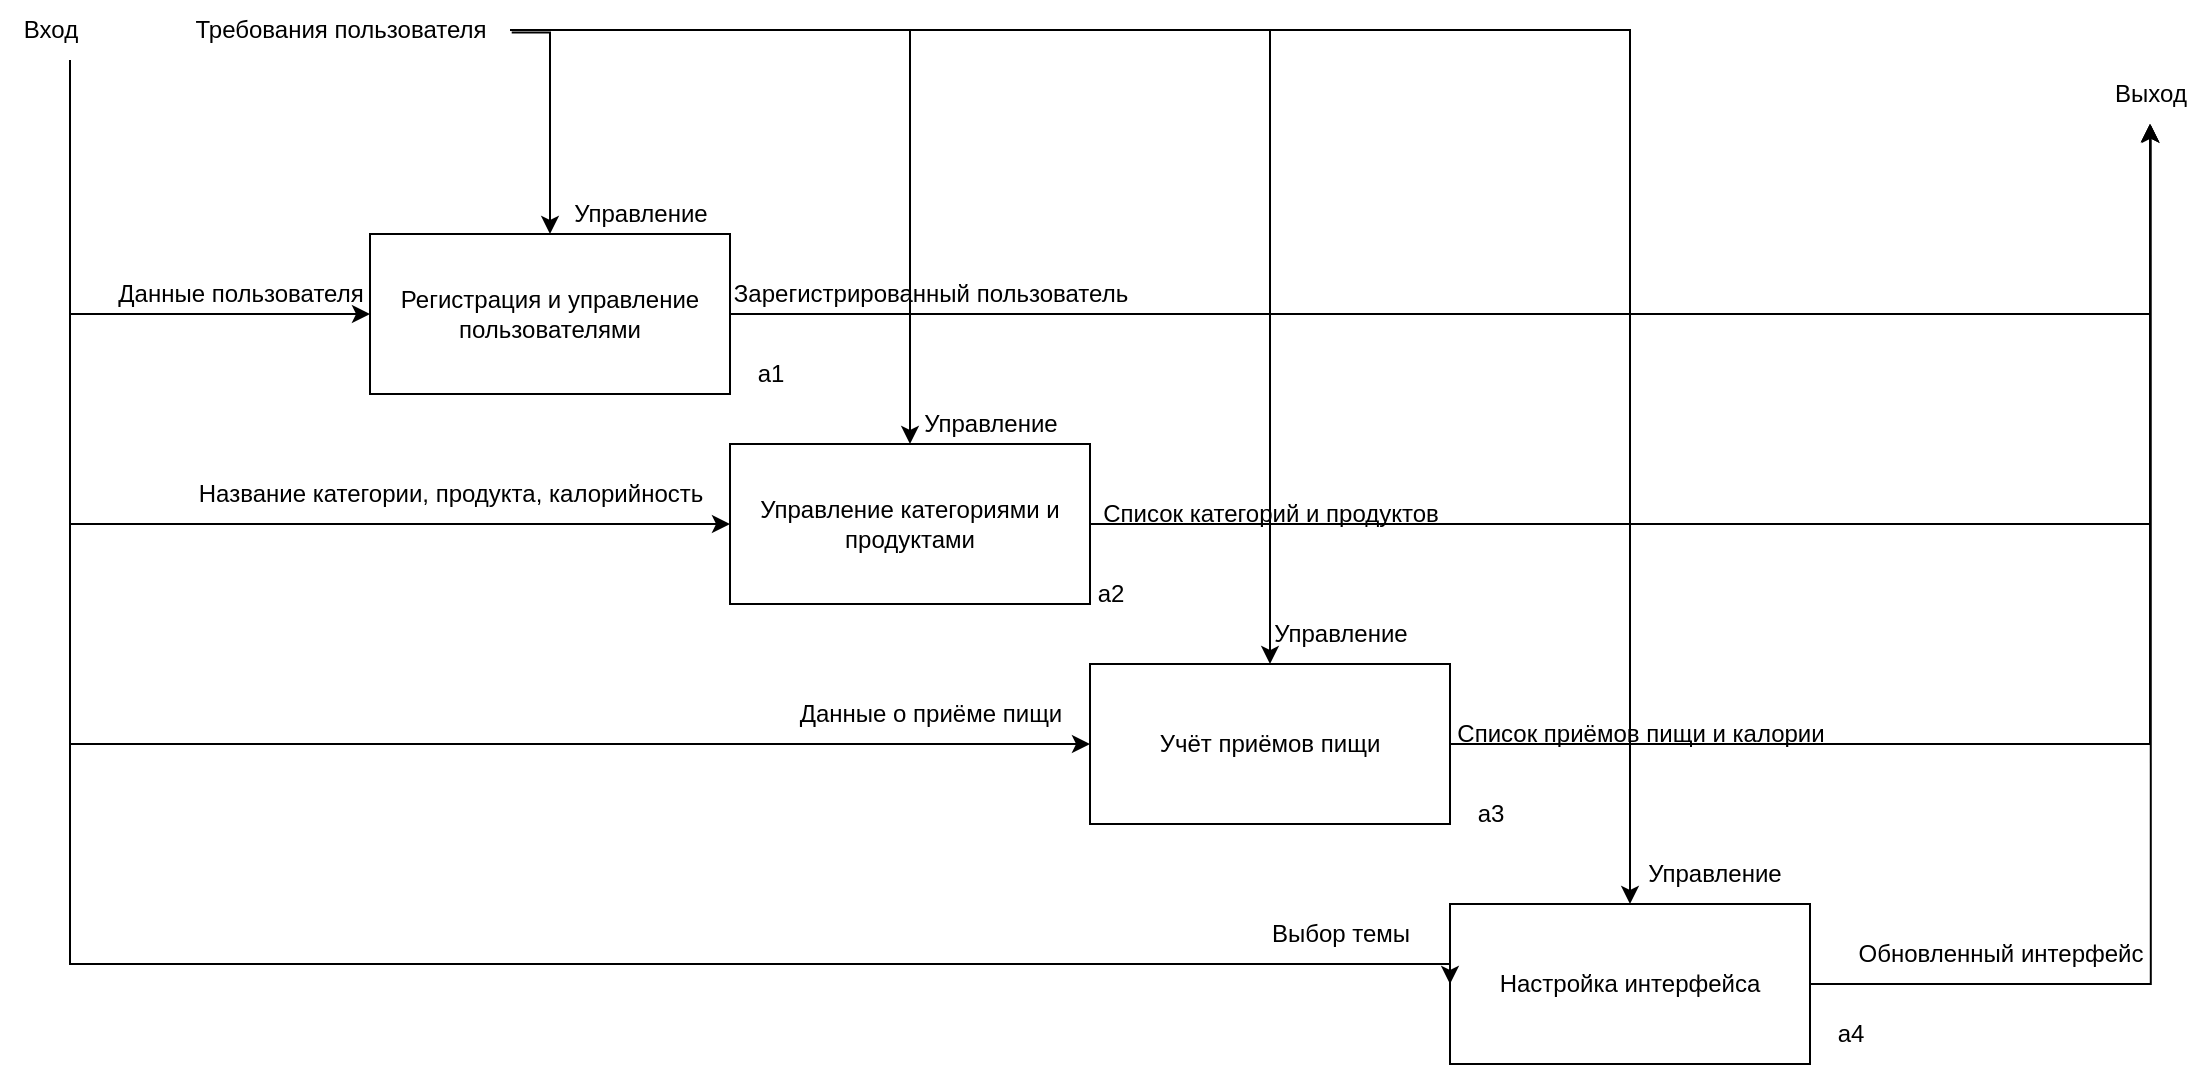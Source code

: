 <mxfile version="26.2.13">
  <diagram name="Страница — 1" id="HwZWDkER5OMhigIgq4cj">
    <mxGraphModel dx="829" dy="939" grid="1" gridSize="10" guides="1" tooltips="1" connect="1" arrows="1" fold="1" page="1" pageScale="1" pageWidth="827" pageHeight="1169" math="0" shadow="0">
      <root>
        <mxCell id="0" />
        <mxCell id="1" parent="0" />
        <mxCell id="mSu9gKpBDarXuBb3gV48-35" style="edgeStyle=orthogonalEdgeStyle;rounded=0;orthogonalLoop=1;jettySize=auto;html=1;exitX=1;exitY=0.5;exitDx=0;exitDy=0;" edge="1" parent="1" source="mSu9gKpBDarXuBb3gV48-1" target="mSu9gKpBDarXuBb3gV48-31">
          <mxGeometry relative="1" as="geometry" />
        </mxCell>
        <mxCell id="mSu9gKpBDarXuBb3gV48-1" value="&lt;div&gt;Регистрация и управление пользователями&lt;/div&gt;" style="rounded=0;whiteSpace=wrap;html=1;" vertex="1" parent="1">
          <mxGeometry x="200" y="135" width="180" height="80" as="geometry" />
        </mxCell>
        <mxCell id="mSu9gKpBDarXuBb3gV48-33" style="edgeStyle=orthogonalEdgeStyle;rounded=0;orthogonalLoop=1;jettySize=auto;html=1;exitX=1;exitY=0.5;exitDx=0;exitDy=0;" edge="1" parent="1" source="mSu9gKpBDarXuBb3gV48-2" target="mSu9gKpBDarXuBb3gV48-31">
          <mxGeometry relative="1" as="geometry" />
        </mxCell>
        <mxCell id="mSu9gKpBDarXuBb3gV48-2" value="&lt;div&gt;Учёт приёмов пищи&lt;/div&gt;" style="rounded=0;whiteSpace=wrap;html=1;" vertex="1" parent="1">
          <mxGeometry x="560" y="350" width="180" height="80" as="geometry" />
        </mxCell>
        <mxCell id="mSu9gKpBDarXuBb3gV48-34" style="edgeStyle=orthogonalEdgeStyle;rounded=0;orthogonalLoop=1;jettySize=auto;html=1;exitX=1;exitY=0.5;exitDx=0;exitDy=0;" edge="1" parent="1" source="mSu9gKpBDarXuBb3gV48-3" target="mSu9gKpBDarXuBb3gV48-31">
          <mxGeometry relative="1" as="geometry" />
        </mxCell>
        <mxCell id="mSu9gKpBDarXuBb3gV48-3" value="&lt;div&gt;Управление категориями и продуктами&lt;/div&gt;" style="rounded=0;whiteSpace=wrap;html=1;" vertex="1" parent="1">
          <mxGeometry x="380" y="240" width="180" height="80" as="geometry" />
        </mxCell>
        <mxCell id="mSu9gKpBDarXuBb3gV48-4" value="&lt;div&gt;Настройка интерфейса&lt;/div&gt;" style="rounded=0;whiteSpace=wrap;html=1;" vertex="1" parent="1">
          <mxGeometry x="740" y="470" width="180" height="80" as="geometry" />
        </mxCell>
        <mxCell id="mSu9gKpBDarXuBb3gV48-5" value="а1" style="text;html=1;align=center;verticalAlign=middle;resizable=0;points=[];autosize=1;strokeColor=none;fillColor=none;" vertex="1" parent="1">
          <mxGeometry x="380" y="190" width="40" height="30" as="geometry" />
        </mxCell>
        <mxCell id="mSu9gKpBDarXuBb3gV48-6" value="а2" style="text;html=1;align=center;verticalAlign=middle;resizable=0;points=[];autosize=1;strokeColor=none;fillColor=none;" vertex="1" parent="1">
          <mxGeometry x="550" y="300" width="40" height="30" as="geometry" />
        </mxCell>
        <mxCell id="mSu9gKpBDarXuBb3gV48-7" value="а3" style="text;html=1;align=center;verticalAlign=middle;resizable=0;points=[];autosize=1;strokeColor=none;fillColor=none;" vertex="1" parent="1">
          <mxGeometry x="740" y="410" width="40" height="30" as="geometry" />
        </mxCell>
        <mxCell id="mSu9gKpBDarXuBb3gV48-8" value="а4" style="text;html=1;align=center;verticalAlign=middle;resizable=0;points=[];autosize=1;strokeColor=none;fillColor=none;" vertex="1" parent="1">
          <mxGeometry x="920" y="520" width="40" height="30" as="geometry" />
        </mxCell>
        <mxCell id="mSu9gKpBDarXuBb3gV48-11" value="Данные пользователя" style="text;html=1;align=center;verticalAlign=middle;resizable=0;points=[];autosize=1;strokeColor=none;fillColor=none;" vertex="1" parent="1">
          <mxGeometry x="60" y="150" width="150" height="30" as="geometry" />
        </mxCell>
        <mxCell id="mSu9gKpBDarXuBb3gV48-13" value="Название категории, продукта, калорийность" style="text;html=1;align=center;verticalAlign=middle;resizable=0;points=[];autosize=1;strokeColor=none;fillColor=none;" vertex="1" parent="1">
          <mxGeometry x="100" y="250" width="280" height="30" as="geometry" />
        </mxCell>
        <mxCell id="mSu9gKpBDarXuBb3gV48-17" value="Данные о приёме пищи" style="text;html=1;align=center;verticalAlign=middle;resizable=0;points=[];autosize=1;strokeColor=none;fillColor=none;" vertex="1" parent="1">
          <mxGeometry x="405" y="360" width="150" height="30" as="geometry" />
        </mxCell>
        <mxCell id="mSu9gKpBDarXuBb3gV48-19" value="Выбор темы" style="text;html=1;align=center;verticalAlign=middle;resizable=0;points=[];autosize=1;strokeColor=none;fillColor=none;" vertex="1" parent="1">
          <mxGeometry x="640" y="470" width="90" height="30" as="geometry" />
        </mxCell>
        <mxCell id="mSu9gKpBDarXuBb3gV48-22" value="&lt;div&gt;Зарегистрированный пользователь&lt;/div&gt;" style="text;html=1;align=center;verticalAlign=middle;resizable=0;points=[];autosize=1;strokeColor=none;fillColor=none;" vertex="1" parent="1">
          <mxGeometry x="370" y="150" width="220" height="30" as="geometry" />
        </mxCell>
        <mxCell id="mSu9gKpBDarXuBb3gV48-24" value="&lt;div&gt;Список категорий и продуктов&lt;/div&gt;" style="text;html=1;align=center;verticalAlign=middle;resizable=0;points=[];autosize=1;strokeColor=none;fillColor=none;" vertex="1" parent="1">
          <mxGeometry x="555" y="260" width="190" height="30" as="geometry" />
        </mxCell>
        <mxCell id="mSu9gKpBDarXuBb3gV48-26" value="&lt;div&gt;Список приёмов пищи и калории&lt;/div&gt;" style="text;html=1;align=center;verticalAlign=middle;resizable=0;points=[];autosize=1;strokeColor=none;fillColor=none;" vertex="1" parent="1">
          <mxGeometry x="730" y="370" width="210" height="30" as="geometry" />
        </mxCell>
        <mxCell id="mSu9gKpBDarXuBb3gV48-30" value="Обновленный интерфейс" style="text;html=1;align=center;verticalAlign=middle;resizable=0;points=[];autosize=1;strokeColor=none;fillColor=none;" vertex="1" parent="1">
          <mxGeometry x="930" y="480" width="170" height="30" as="geometry" />
        </mxCell>
        <mxCell id="mSu9gKpBDarXuBb3gV48-31" value="Выход" style="text;html=1;align=center;verticalAlign=middle;resizable=0;points=[];autosize=1;strokeColor=none;fillColor=none;" vertex="1" parent="1">
          <mxGeometry x="1060" y="50" width="60" height="30" as="geometry" />
        </mxCell>
        <mxCell id="mSu9gKpBDarXuBb3gV48-32" style="edgeStyle=orthogonalEdgeStyle;rounded=0;orthogonalLoop=1;jettySize=auto;html=1;exitX=1;exitY=0.5;exitDx=0;exitDy=0;entryX=0.506;entryY=1.011;entryDx=0;entryDy=0;entryPerimeter=0;" edge="1" parent="1" source="mSu9gKpBDarXuBb3gV48-4" target="mSu9gKpBDarXuBb3gV48-31">
          <mxGeometry relative="1" as="geometry" />
        </mxCell>
        <mxCell id="mSu9gKpBDarXuBb3gV48-37" style="edgeStyle=orthogonalEdgeStyle;rounded=0;orthogonalLoop=1;jettySize=auto;html=1;entryX=0;entryY=0.5;entryDx=0;entryDy=0;" edge="1" parent="1" source="mSu9gKpBDarXuBb3gV48-36" target="mSu9gKpBDarXuBb3gV48-1">
          <mxGeometry relative="1" as="geometry">
            <Array as="points">
              <mxPoint x="50" y="175" />
            </Array>
          </mxGeometry>
        </mxCell>
        <mxCell id="mSu9gKpBDarXuBb3gV48-39" style="edgeStyle=orthogonalEdgeStyle;rounded=0;orthogonalLoop=1;jettySize=auto;html=1;entryX=0;entryY=0.5;entryDx=0;entryDy=0;" edge="1" parent="1" source="mSu9gKpBDarXuBb3gV48-36" target="mSu9gKpBDarXuBb3gV48-3">
          <mxGeometry relative="1" as="geometry">
            <Array as="points">
              <mxPoint x="50" y="280" />
            </Array>
          </mxGeometry>
        </mxCell>
        <mxCell id="mSu9gKpBDarXuBb3gV48-42" style="edgeStyle=orthogonalEdgeStyle;rounded=0;orthogonalLoop=1;jettySize=auto;html=1;entryX=0;entryY=0.5;entryDx=0;entryDy=0;" edge="1" parent="1" source="mSu9gKpBDarXuBb3gV48-36" target="mSu9gKpBDarXuBb3gV48-2">
          <mxGeometry relative="1" as="geometry">
            <Array as="points">
              <mxPoint x="50" y="390" />
            </Array>
          </mxGeometry>
        </mxCell>
        <mxCell id="mSu9gKpBDarXuBb3gV48-43" style="edgeStyle=orthogonalEdgeStyle;rounded=0;orthogonalLoop=1;jettySize=auto;html=1;entryX=0;entryY=0.5;entryDx=0;entryDy=0;" edge="1" parent="1" source="mSu9gKpBDarXuBb3gV48-36" target="mSu9gKpBDarXuBb3gV48-4">
          <mxGeometry relative="1" as="geometry">
            <Array as="points">
              <mxPoint x="50" y="500" />
            </Array>
          </mxGeometry>
        </mxCell>
        <mxCell id="mSu9gKpBDarXuBb3gV48-36" value="Вход" style="text;html=1;align=center;verticalAlign=middle;resizable=0;points=[];autosize=1;strokeColor=none;fillColor=none;" vertex="1" parent="1">
          <mxGeometry x="15" y="18" width="50" height="30" as="geometry" />
        </mxCell>
        <mxCell id="mSu9gKpBDarXuBb3gV48-46" style="edgeStyle=orthogonalEdgeStyle;rounded=0;orthogonalLoop=1;jettySize=auto;html=1;entryX=0.5;entryY=0;entryDx=0;entryDy=0;exitX=1.005;exitY=0.543;exitDx=0;exitDy=0;exitPerimeter=0;" edge="1" parent="1" source="mSu9gKpBDarXuBb3gV48-44" target="mSu9gKpBDarXuBb3gV48-1">
          <mxGeometry relative="1" as="geometry" />
        </mxCell>
        <mxCell id="mSu9gKpBDarXuBb3gV48-47" style="edgeStyle=orthogonalEdgeStyle;rounded=0;orthogonalLoop=1;jettySize=auto;html=1;entryX=0.5;entryY=0;entryDx=0;entryDy=0;" edge="1" parent="1" source="mSu9gKpBDarXuBb3gV48-44" target="mSu9gKpBDarXuBb3gV48-3">
          <mxGeometry relative="1" as="geometry" />
        </mxCell>
        <mxCell id="mSu9gKpBDarXuBb3gV48-48" style="edgeStyle=orthogonalEdgeStyle;rounded=0;orthogonalLoop=1;jettySize=auto;html=1;entryX=0.5;entryY=0;entryDx=0;entryDy=0;" edge="1" parent="1" source="mSu9gKpBDarXuBb3gV48-44" target="mSu9gKpBDarXuBb3gV48-2">
          <mxGeometry relative="1" as="geometry" />
        </mxCell>
        <mxCell id="mSu9gKpBDarXuBb3gV48-49" style="edgeStyle=orthogonalEdgeStyle;rounded=0;orthogonalLoop=1;jettySize=auto;html=1;entryX=0.5;entryY=0;entryDx=0;entryDy=0;" edge="1" parent="1" source="mSu9gKpBDarXuBb3gV48-44" target="mSu9gKpBDarXuBb3gV48-4">
          <mxGeometry relative="1" as="geometry" />
        </mxCell>
        <mxCell id="mSu9gKpBDarXuBb3gV48-44" value="&lt;div&gt;Требования пользователя&lt;/div&gt;" style="text;html=1;align=center;verticalAlign=middle;resizable=0;points=[];autosize=1;strokeColor=none;fillColor=none;" vertex="1" parent="1">
          <mxGeometry x="100" y="18" width="170" height="30" as="geometry" />
        </mxCell>
        <mxCell id="mSu9gKpBDarXuBb3gV48-50" value="Управление" style="text;html=1;align=center;verticalAlign=middle;resizable=0;points=[];autosize=1;strokeColor=none;fillColor=none;" vertex="1" parent="1">
          <mxGeometry x="290" y="110" width="90" height="30" as="geometry" />
        </mxCell>
        <mxCell id="mSu9gKpBDarXuBb3gV48-51" value="Управление" style="text;html=1;align=center;verticalAlign=middle;resizable=0;points=[];autosize=1;strokeColor=none;fillColor=none;" vertex="1" parent="1">
          <mxGeometry x="465" y="215" width="90" height="30" as="geometry" />
        </mxCell>
        <mxCell id="mSu9gKpBDarXuBb3gV48-52" value="Управление" style="text;html=1;align=center;verticalAlign=middle;resizable=0;points=[];autosize=1;strokeColor=none;fillColor=none;" vertex="1" parent="1">
          <mxGeometry x="640" y="320" width="90" height="30" as="geometry" />
        </mxCell>
        <mxCell id="mSu9gKpBDarXuBb3gV48-53" value="Управление" style="text;html=1;align=center;verticalAlign=middle;resizable=0;points=[];autosize=1;strokeColor=none;fillColor=none;" vertex="1" parent="1">
          <mxGeometry x="827" y="440" width="90" height="30" as="geometry" />
        </mxCell>
      </root>
    </mxGraphModel>
  </diagram>
</mxfile>
